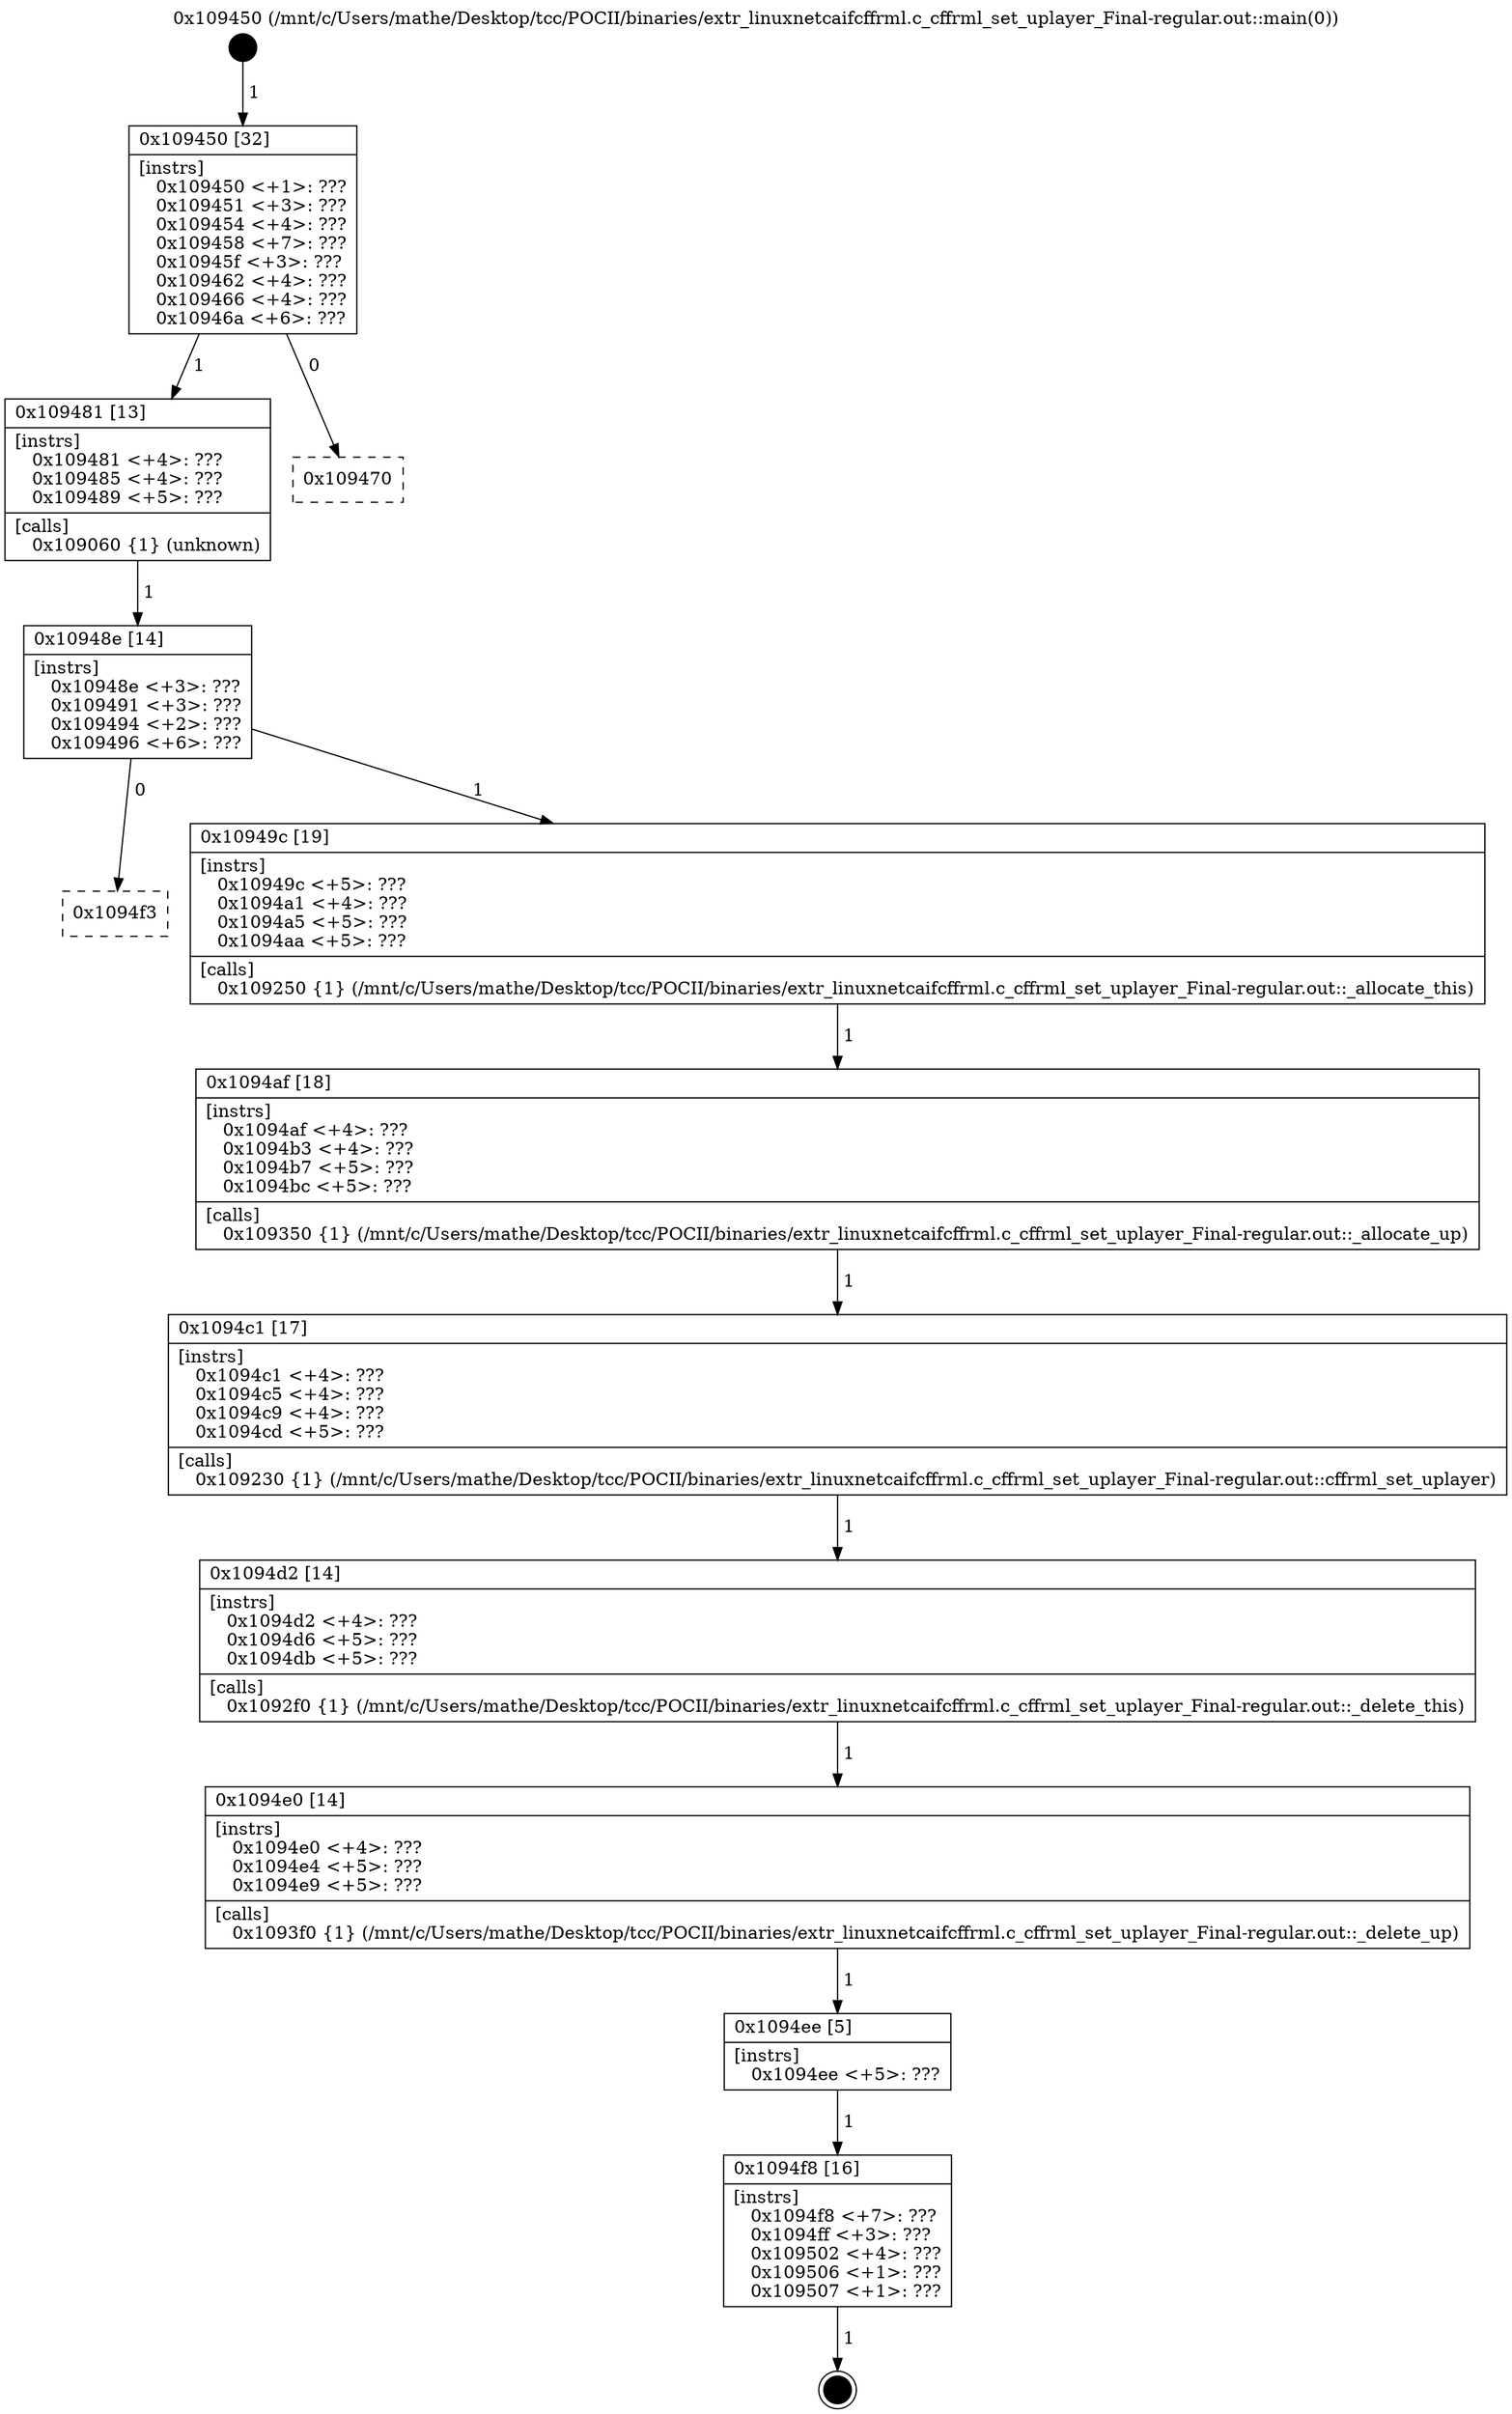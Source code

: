 digraph "0x109450" {
  label = "0x109450 (/mnt/c/Users/mathe/Desktop/tcc/POCII/binaries/extr_linuxnetcaifcffrml.c_cffrml_set_uplayer_Final-regular.out::main(0))"
  labelloc = "t"
  node[shape=record]

  Entry [label="",width=0.3,height=0.3,shape=circle,fillcolor=black,style=filled]
  "0x109450" [label="{
     0x109450 [32]\l
     | [instrs]\l
     &nbsp;&nbsp;0x109450 \<+1\>: ???\l
     &nbsp;&nbsp;0x109451 \<+3\>: ???\l
     &nbsp;&nbsp;0x109454 \<+4\>: ???\l
     &nbsp;&nbsp;0x109458 \<+7\>: ???\l
     &nbsp;&nbsp;0x10945f \<+3\>: ???\l
     &nbsp;&nbsp;0x109462 \<+4\>: ???\l
     &nbsp;&nbsp;0x109466 \<+4\>: ???\l
     &nbsp;&nbsp;0x10946a \<+6\>: ???\l
  }"]
  "0x109481" [label="{
     0x109481 [13]\l
     | [instrs]\l
     &nbsp;&nbsp;0x109481 \<+4\>: ???\l
     &nbsp;&nbsp;0x109485 \<+4\>: ???\l
     &nbsp;&nbsp;0x109489 \<+5\>: ???\l
     | [calls]\l
     &nbsp;&nbsp;0x109060 \{1\} (unknown)\l
  }"]
  "0x109470" [label="{
     0x109470\l
  }", style=dashed]
  "0x10948e" [label="{
     0x10948e [14]\l
     | [instrs]\l
     &nbsp;&nbsp;0x10948e \<+3\>: ???\l
     &nbsp;&nbsp;0x109491 \<+3\>: ???\l
     &nbsp;&nbsp;0x109494 \<+2\>: ???\l
     &nbsp;&nbsp;0x109496 \<+6\>: ???\l
  }"]
  "0x1094f3" [label="{
     0x1094f3\l
  }", style=dashed]
  "0x10949c" [label="{
     0x10949c [19]\l
     | [instrs]\l
     &nbsp;&nbsp;0x10949c \<+5\>: ???\l
     &nbsp;&nbsp;0x1094a1 \<+4\>: ???\l
     &nbsp;&nbsp;0x1094a5 \<+5\>: ???\l
     &nbsp;&nbsp;0x1094aa \<+5\>: ???\l
     | [calls]\l
     &nbsp;&nbsp;0x109250 \{1\} (/mnt/c/Users/mathe/Desktop/tcc/POCII/binaries/extr_linuxnetcaifcffrml.c_cffrml_set_uplayer_Final-regular.out::_allocate_this)\l
  }"]
  Exit [label="",width=0.3,height=0.3,shape=circle,fillcolor=black,style=filled,peripheries=2]
  "0x1094af" [label="{
     0x1094af [18]\l
     | [instrs]\l
     &nbsp;&nbsp;0x1094af \<+4\>: ???\l
     &nbsp;&nbsp;0x1094b3 \<+4\>: ???\l
     &nbsp;&nbsp;0x1094b7 \<+5\>: ???\l
     &nbsp;&nbsp;0x1094bc \<+5\>: ???\l
     | [calls]\l
     &nbsp;&nbsp;0x109350 \{1\} (/mnt/c/Users/mathe/Desktop/tcc/POCII/binaries/extr_linuxnetcaifcffrml.c_cffrml_set_uplayer_Final-regular.out::_allocate_up)\l
  }"]
  "0x1094c1" [label="{
     0x1094c1 [17]\l
     | [instrs]\l
     &nbsp;&nbsp;0x1094c1 \<+4\>: ???\l
     &nbsp;&nbsp;0x1094c5 \<+4\>: ???\l
     &nbsp;&nbsp;0x1094c9 \<+4\>: ???\l
     &nbsp;&nbsp;0x1094cd \<+5\>: ???\l
     | [calls]\l
     &nbsp;&nbsp;0x109230 \{1\} (/mnt/c/Users/mathe/Desktop/tcc/POCII/binaries/extr_linuxnetcaifcffrml.c_cffrml_set_uplayer_Final-regular.out::cffrml_set_uplayer)\l
  }"]
  "0x1094d2" [label="{
     0x1094d2 [14]\l
     | [instrs]\l
     &nbsp;&nbsp;0x1094d2 \<+4\>: ???\l
     &nbsp;&nbsp;0x1094d6 \<+5\>: ???\l
     &nbsp;&nbsp;0x1094db \<+5\>: ???\l
     | [calls]\l
     &nbsp;&nbsp;0x1092f0 \{1\} (/mnt/c/Users/mathe/Desktop/tcc/POCII/binaries/extr_linuxnetcaifcffrml.c_cffrml_set_uplayer_Final-regular.out::_delete_this)\l
  }"]
  "0x1094e0" [label="{
     0x1094e0 [14]\l
     | [instrs]\l
     &nbsp;&nbsp;0x1094e0 \<+4\>: ???\l
     &nbsp;&nbsp;0x1094e4 \<+5\>: ???\l
     &nbsp;&nbsp;0x1094e9 \<+5\>: ???\l
     | [calls]\l
     &nbsp;&nbsp;0x1093f0 \{1\} (/mnt/c/Users/mathe/Desktop/tcc/POCII/binaries/extr_linuxnetcaifcffrml.c_cffrml_set_uplayer_Final-regular.out::_delete_up)\l
  }"]
  "0x1094ee" [label="{
     0x1094ee [5]\l
     | [instrs]\l
     &nbsp;&nbsp;0x1094ee \<+5\>: ???\l
  }"]
  "0x1094f8" [label="{
     0x1094f8 [16]\l
     | [instrs]\l
     &nbsp;&nbsp;0x1094f8 \<+7\>: ???\l
     &nbsp;&nbsp;0x1094ff \<+3\>: ???\l
     &nbsp;&nbsp;0x109502 \<+4\>: ???\l
     &nbsp;&nbsp;0x109506 \<+1\>: ???\l
     &nbsp;&nbsp;0x109507 \<+1\>: ???\l
  }"]
  Entry -> "0x109450" [label=" 1"]
  "0x109450" -> "0x109481" [label=" 1"]
  "0x109450" -> "0x109470" [label=" 0"]
  "0x109481" -> "0x10948e" [label=" 1"]
  "0x10948e" -> "0x1094f3" [label=" 0"]
  "0x10948e" -> "0x10949c" [label=" 1"]
  "0x1094f8" -> Exit [label=" 1"]
  "0x10949c" -> "0x1094af" [label=" 1"]
  "0x1094af" -> "0x1094c1" [label=" 1"]
  "0x1094c1" -> "0x1094d2" [label=" 1"]
  "0x1094d2" -> "0x1094e0" [label=" 1"]
  "0x1094e0" -> "0x1094ee" [label=" 1"]
  "0x1094ee" -> "0x1094f8" [label=" 1"]
}
